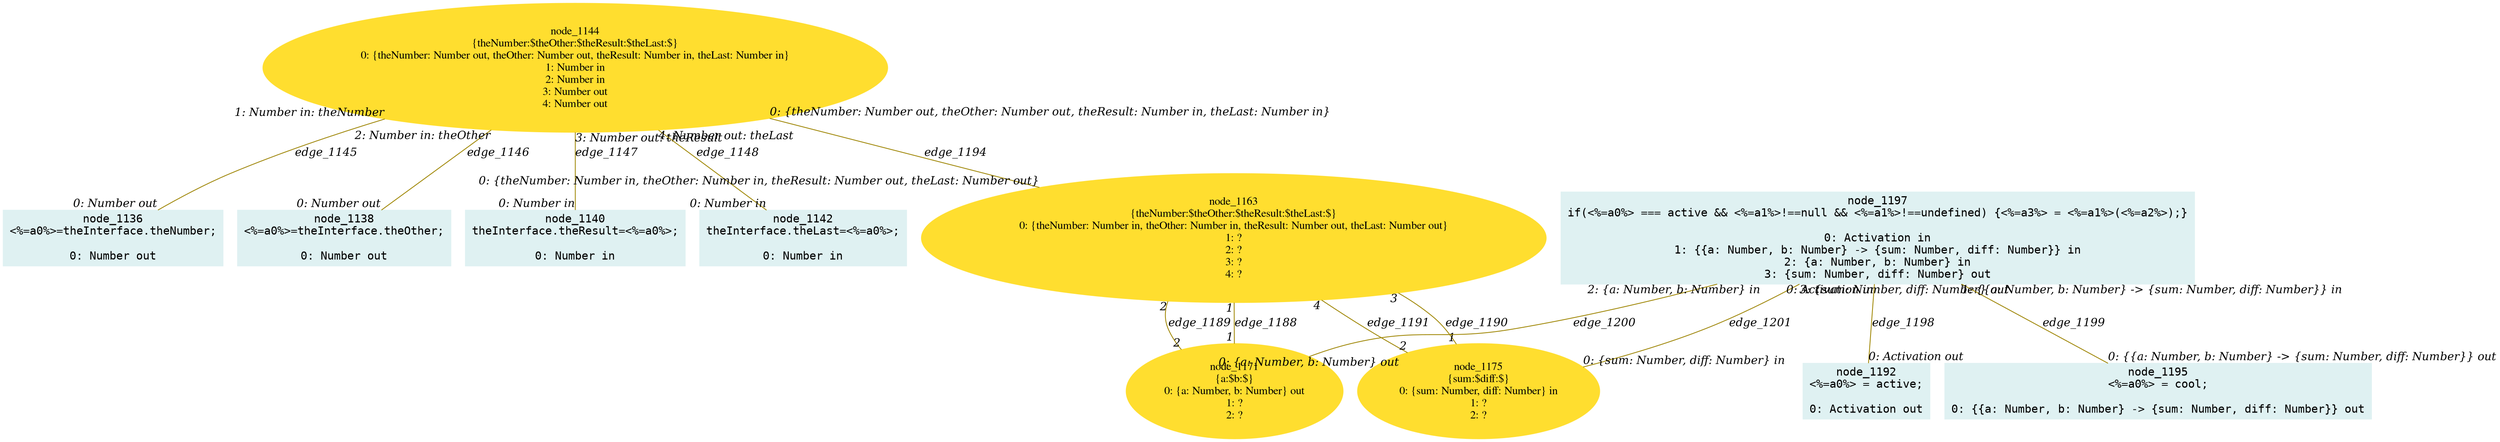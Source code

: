digraph g{node_1136 [shape="box", style="filled", color="#dff1f2", fontname="Courier", label="node_1136
<%=a0%>=theInterface.theNumber;

0: Number out" ]
node_1138 [shape="box", style="filled", color="#dff1f2", fontname="Courier", label="node_1138
<%=a0%>=theInterface.theOther;

0: Number out" ]
node_1140 [shape="box", style="filled", color="#dff1f2", fontname="Courier", label="node_1140
theInterface.theResult=<%=a0%>;

0: Number in" ]
node_1142 [shape="box", style="filled", color="#dff1f2", fontname="Courier", label="node_1142
theInterface.theLast=<%=a0%>;

0: Number in" ]
node_1144 [shape="ellipse", style="filled", color="#ffde2f", fontname="Times", label="node_1144
{theNumber:$theOther:$theResult:$theLast:$}
0: {theNumber: Number out, theOther: Number out, theResult: Number in, theLast: Number in}
1: Number in
2: Number in
3: Number out
4: Number out" ]
node_1163 [shape="ellipse", style="filled", color="#ffde2f", fontname="Times", label="node_1163
{theNumber:$theOther:$theResult:$theLast:$}
0: {theNumber: Number in, theOther: Number in, theResult: Number out, theLast: Number out}
1: ?
2: ?
3: ?
4: ?" ]
node_1171 [shape="ellipse", style="filled", color="#ffde2f", fontname="Times", label="node_1171
{a:$b:$}
0: {a: Number, b: Number} out
1: ?
2: ?" ]
node_1175 [shape="ellipse", style="filled", color="#ffde2f", fontname="Times", label="node_1175
{sum:$diff:$}
0: {sum: Number, diff: Number} in
1: ?
2: ?" ]
node_1192 [shape="box", style="filled", color="#dff1f2", fontname="Courier", label="node_1192
<%=a0%> = active;

0: Activation out" ]
node_1195 [shape="box", style="filled", color="#dff1f2", fontname="Courier", label="node_1195
<%=a0%> = cool;

0: {{a: Number, b: Number} -> {sum: Number, diff: Number}} out" ]
node_1197 [shape="box", style="filled", color="#dff1f2", fontname="Courier", label="node_1197
if(<%=a0%> === active && <%=a1%>!==null && <%=a1%>!==undefined) {<%=a3%> = <%=a1%>(<%=a2%>);}

0: Activation in
1: {{a: Number, b: Number} -> {sum: Number, diff: Number}} in
2: {a: Number, b: Number} in
3: {sum: Number, diff: Number} out" ]
node_1144 -> node_1136 [dir=none, arrowHead=none, fontname="Times-Italic", arrowsize=1, color="#9d8400", label="edge_1145",  headlabel="0: Number out", taillabel="1: Number in: theNumber" ]
node_1144 -> node_1138 [dir=none, arrowHead=none, fontname="Times-Italic", arrowsize=1, color="#9d8400", label="edge_1146",  headlabel="0: Number out", taillabel="2: Number in: theOther" ]
node_1144 -> node_1140 [dir=none, arrowHead=none, fontname="Times-Italic", arrowsize=1, color="#9d8400", label="edge_1147",  headlabel="0: Number in", taillabel="3: Number out: theResult" ]
node_1144 -> node_1142 [dir=none, arrowHead=none, fontname="Times-Italic", arrowsize=1, color="#9d8400", label="edge_1148",  headlabel="0: Number in", taillabel="4: Number out: theLast" ]
node_1163 -> node_1171 [dir=none, arrowHead=none, fontname="Times-Italic", arrowsize=1, color="#9d8400", label="edge_1188",  headlabel="1", taillabel="1" ]
node_1163 -> node_1171 [dir=none, arrowHead=none, fontname="Times-Italic", arrowsize=1, color="#9d8400", label="edge_1189",  headlabel="2", taillabel="2" ]
node_1163 -> node_1175 [dir=none, arrowHead=none, fontname="Times-Italic", arrowsize=1, color="#9d8400", label="edge_1190",  headlabel="1", taillabel="3" ]
node_1163 -> node_1175 [dir=none, arrowHead=none, fontname="Times-Italic", arrowsize=1, color="#9d8400", label="edge_1191",  headlabel="2", taillabel="4" ]
node_1144 -> node_1163 [dir=none, arrowHead=none, fontname="Times-Italic", arrowsize=1, color="#9d8400", label="edge_1194",  headlabel="0: {theNumber: Number in, theOther: Number in, theResult: Number out, theLast: Number out}", taillabel="0: {theNumber: Number out, theOther: Number out, theResult: Number in, theLast: Number in}" ]
node_1197 -> node_1192 [dir=none, arrowHead=none, fontname="Times-Italic", arrowsize=1, color="#9d8400", label="edge_1198",  headlabel="0: Activation out", taillabel="0: Activation in" ]
node_1197 -> node_1195 [dir=none, arrowHead=none, fontname="Times-Italic", arrowsize=1, color="#9d8400", label="edge_1199",  headlabel="0: {{a: Number, b: Number} -> {sum: Number, diff: Number}} out", taillabel="1: {{a: Number, b: Number} -> {sum: Number, diff: Number}} in" ]
node_1197 -> node_1171 [dir=none, arrowHead=none, fontname="Times-Italic", arrowsize=1, color="#9d8400", label="edge_1200",  headlabel="0: {a: Number, b: Number} out", taillabel="2: {a: Number, b: Number} in" ]
node_1197 -> node_1175 [dir=none, arrowHead=none, fontname="Times-Italic", arrowsize=1, color="#9d8400", label="edge_1201",  headlabel="0: {sum: Number, diff: Number} in", taillabel="3: {sum: Number, diff: Number} out" ]
}